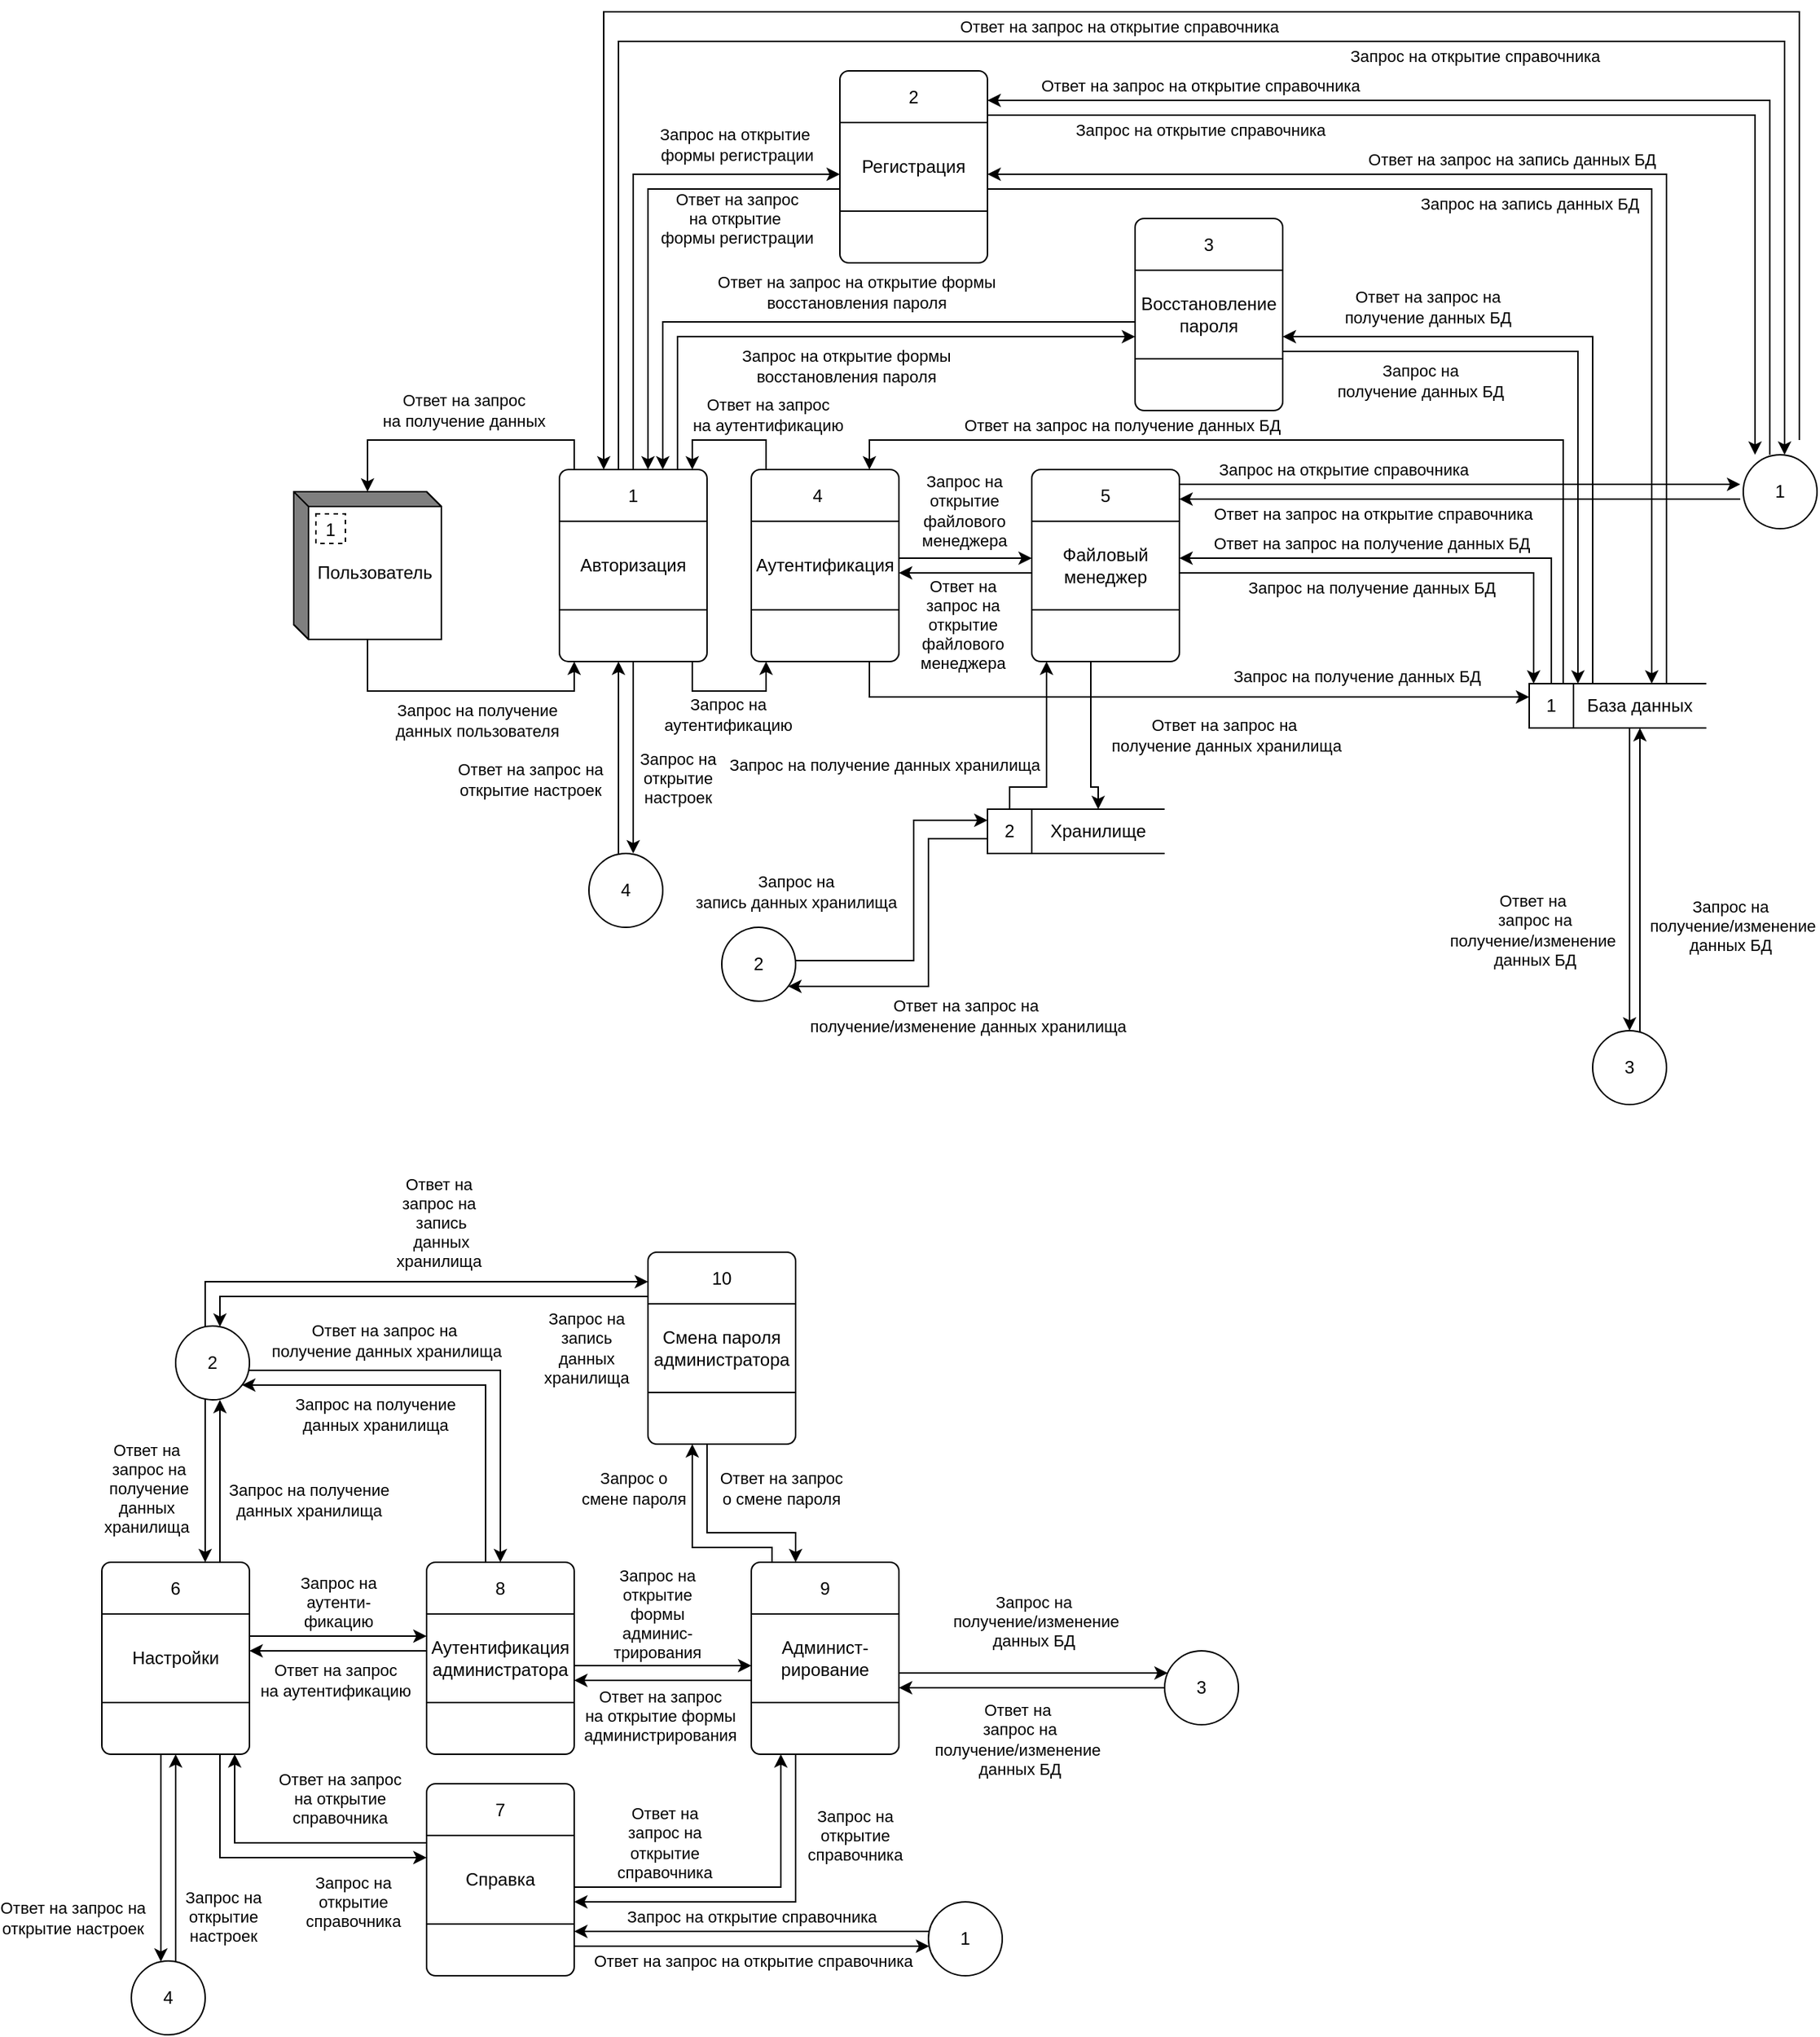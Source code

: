 <mxfile version="20.3.0" type="device"><diagram id="j3G8GEhaGC0Xtx2mRpjR" name="Страница 1"><mxGraphModel dx="2249" dy="865" grid="1" gridSize="10" guides="1" tooltips="1" connect="1" arrows="1" fold="1" page="1" pageScale="1" pageWidth="827" pageHeight="1169" math="0" shadow="0"><root><mxCell id="0"/><mxCell id="1" parent="0"/><mxCell id="YmiAbXI7jD6PEAlmj7Fb-1" value="" style="html=1;dashed=0;whitespace=wrap;shape=mxgraph.dfd.externalEntity" parent="1" vertex="1"><mxGeometry x="90" y="355" width="100" height="100" as="geometry"/></mxCell><mxCell id="YmiAbXI7jD6PEAlmj7Fb-2" value="1" style="autosize=1;part=1;resizable=0;strokeColor=inherit;fillColor=inherit;gradientColor=inherit;dashed=1;" parent="YmiAbXI7jD6PEAlmj7Fb-1" vertex="1"><mxGeometry width="20" height="20" relative="1" as="geometry"><mxPoint x="15" y="15" as="offset"/></mxGeometry></mxCell><mxCell id="YmiAbXI7jD6PEAlmj7Fb-3" value="Пользователь" style="text;html=1;strokeColor=none;fillColor=none;align=center;verticalAlign=middle;whiteSpace=wrap;rounded=0;" parent="YmiAbXI7jD6PEAlmj7Fb-1" vertex="1"><mxGeometry x="10" y="10" width="90" height="90" as="geometry"/></mxCell><mxCell id="YmiAbXI7jD6PEAlmj7Fb-4" value="" style="group" parent="1" vertex="1" connectable="0"><mxGeometry x="270" y="340" width="100" height="130" as="geometry"/></mxCell><mxCell id="YmiAbXI7jD6PEAlmj7Fb-5" value="" style="rounded=1;whiteSpace=wrap;html=1;arcSize=6;" parent="YmiAbXI7jD6PEAlmj7Fb-4" vertex="1"><mxGeometry width="100" height="130" as="geometry"/></mxCell><mxCell id="YmiAbXI7jD6PEAlmj7Fb-6" value="Авторизация" style="rounded=0;whiteSpace=wrap;html=1;" parent="YmiAbXI7jD6PEAlmj7Fb-4" vertex="1"><mxGeometry y="35" width="100" height="60" as="geometry"/></mxCell><mxCell id="YmiAbXI7jD6PEAlmj7Fb-7" value="1" style="text;html=1;strokeColor=none;fillColor=none;align=center;verticalAlign=middle;whiteSpace=wrap;rounded=0;" parent="YmiAbXI7jD6PEAlmj7Fb-4" vertex="1"><mxGeometry width="100" height="35" as="geometry"/></mxCell><mxCell id="YmiAbXI7jD6PEAlmj7Fb-8" value="" style="endArrow=classic;html=1;rounded=0;edgeStyle=orthogonalEdgeStyle;" parent="1" source="YmiAbXI7jD6PEAlmj7Fb-5" target="YmiAbXI7jD6PEAlmj7Fb-1" edge="1"><mxGeometry width="50" height="50" relative="1" as="geometry"><mxPoint x="250" y="270" as="sourcePoint"/><mxPoint x="300" y="220" as="targetPoint"/><Array as="points"><mxPoint x="280" y="320"/><mxPoint x="140" y="320"/></Array></mxGeometry></mxCell><mxCell id="YmiAbXI7jD6PEAlmj7Fb-9" value="Ответ на запрос &lt;br&gt;на&amp;nbsp;получение данных" style="edgeLabel;html=1;align=center;verticalAlign=middle;resizable=0;points=[];" parent="YmiAbXI7jD6PEAlmj7Fb-8" vertex="1" connectable="0"><mxGeometry x="0.064" y="-2" relative="1" as="geometry"><mxPoint x="8" y="-18" as="offset"/></mxGeometry></mxCell><mxCell id="YmiAbXI7jD6PEAlmj7Fb-10" value="" style="endArrow=classic;html=1;rounded=0;edgeStyle=orthogonalEdgeStyle;" parent="1" source="YmiAbXI7jD6PEAlmj7Fb-3" target="YmiAbXI7jD6PEAlmj7Fb-5" edge="1"><mxGeometry width="50" height="50" relative="1" as="geometry"><mxPoint x="140" y="456" as="sourcePoint"/><mxPoint x="170" y="490" as="targetPoint"/><Array as="points"><mxPoint x="140" y="490"/><mxPoint x="280" y="490"/></Array></mxGeometry></mxCell><mxCell id="YmiAbXI7jD6PEAlmj7Fb-11" value="Запрос на получение &lt;br&gt;данных&amp;nbsp;пользователя" style="edgeLabel;html=1;align=center;verticalAlign=middle;resizable=0;points=[];" parent="YmiAbXI7jD6PEAlmj7Fb-10" vertex="1" connectable="0"><mxGeometry x="-0.053" relative="1" as="geometry"><mxPoint x="16" y="20" as="offset"/></mxGeometry></mxCell><mxCell id="YmiAbXI7jD6PEAlmj7Fb-28" value="" style="group" parent="1" vertex="1" connectable="0"><mxGeometry x="927" y="485" width="120" height="30" as="geometry"/></mxCell><mxCell id="YmiAbXI7jD6PEAlmj7Fb-29" value="" style="html=1;dashed=0;whitespace=wrap;shape=mxgraph.dfd.dataStoreID;align=left;spacingLeft=3;points=[[0,0],[0.5,0],[1,0],[0,0.5],[1,0.5],[0,1],[0.5,1],[1,1]];" parent="YmiAbXI7jD6PEAlmj7Fb-28" vertex="1"><mxGeometry width="120" height="30" as="geometry"/></mxCell><mxCell id="YmiAbXI7jD6PEAlmj7Fb-30" value="1" style="text;html=1;strokeColor=none;fillColor=none;align=center;verticalAlign=middle;whiteSpace=wrap;rounded=0;" parent="YmiAbXI7jD6PEAlmj7Fb-28" vertex="1"><mxGeometry width="30" height="30" as="geometry"/></mxCell><mxCell id="YmiAbXI7jD6PEAlmj7Fb-31" value="База данных" style="text;html=1;strokeColor=none;fillColor=none;align=center;verticalAlign=middle;whiteSpace=wrap;rounded=0;" parent="YmiAbXI7jD6PEAlmj7Fb-28" vertex="1"><mxGeometry x="30" width="90" height="30" as="geometry"/></mxCell><mxCell id="YmiAbXI7jD6PEAlmj7Fb-32" value="" style="group" parent="1" vertex="1" connectable="0"><mxGeometry x="560" y="570" width="120" height="30" as="geometry"/></mxCell><mxCell id="YmiAbXI7jD6PEAlmj7Fb-33" value="" style="html=1;dashed=0;whitespace=wrap;shape=mxgraph.dfd.dataStoreID;align=left;spacingLeft=3;points=[[0,0],[0.5,0],[1,0],[0,0.5],[1,0.5],[0,1],[0.5,1],[1,1]];" parent="YmiAbXI7jD6PEAlmj7Fb-32" vertex="1"><mxGeometry width="120" height="30" as="geometry"/></mxCell><mxCell id="YmiAbXI7jD6PEAlmj7Fb-34" value="2" style="text;html=1;strokeColor=none;fillColor=none;align=center;verticalAlign=middle;whiteSpace=wrap;rounded=0;" parent="YmiAbXI7jD6PEAlmj7Fb-32" vertex="1"><mxGeometry width="30" height="30" as="geometry"/></mxCell><mxCell id="YmiAbXI7jD6PEAlmj7Fb-35" value="Хранилище" style="text;html=1;strokeColor=none;fillColor=none;align=center;verticalAlign=middle;whiteSpace=wrap;rounded=0;" parent="YmiAbXI7jD6PEAlmj7Fb-32" vertex="1"><mxGeometry x="30" width="90" height="30" as="geometry"/></mxCell><mxCell id="YmiAbXI7jD6PEAlmj7Fb-38" value="" style="group" parent="1" vertex="1" connectable="0"><mxGeometry x="460" y="70" width="100" height="130" as="geometry"/></mxCell><mxCell id="YmiAbXI7jD6PEAlmj7Fb-39" value="" style="rounded=1;whiteSpace=wrap;html=1;arcSize=6;" parent="YmiAbXI7jD6PEAlmj7Fb-38" vertex="1"><mxGeometry width="100" height="130" as="geometry"/></mxCell><mxCell id="YmiAbXI7jD6PEAlmj7Fb-40" value="Регистрация" style="rounded=0;whiteSpace=wrap;html=1;" parent="YmiAbXI7jD6PEAlmj7Fb-38" vertex="1"><mxGeometry y="35" width="100" height="60" as="geometry"/></mxCell><mxCell id="YmiAbXI7jD6PEAlmj7Fb-41" value="2" style="text;html=1;strokeColor=none;fillColor=none;align=center;verticalAlign=middle;whiteSpace=wrap;rounded=0;" parent="YmiAbXI7jD6PEAlmj7Fb-38" vertex="1"><mxGeometry width="100" height="35" as="geometry"/></mxCell><mxCell id="YmiAbXI7jD6PEAlmj7Fb-42" value="" style="group" parent="1" vertex="1" connectable="0"><mxGeometry x="660" y="170" width="100" height="130" as="geometry"/></mxCell><mxCell id="YmiAbXI7jD6PEAlmj7Fb-43" value="" style="rounded=1;whiteSpace=wrap;html=1;arcSize=6;" parent="YmiAbXI7jD6PEAlmj7Fb-42" vertex="1"><mxGeometry width="100" height="130" as="geometry"/></mxCell><mxCell id="YmiAbXI7jD6PEAlmj7Fb-44" value="Восстановление пароля" style="rounded=0;whiteSpace=wrap;html=1;" parent="YmiAbXI7jD6PEAlmj7Fb-42" vertex="1"><mxGeometry y="35" width="100" height="60" as="geometry"/></mxCell><mxCell id="YmiAbXI7jD6PEAlmj7Fb-45" value="3" style="text;html=1;strokeColor=none;fillColor=none;align=center;verticalAlign=middle;whiteSpace=wrap;rounded=0;" parent="YmiAbXI7jD6PEAlmj7Fb-42" vertex="1"><mxGeometry width="100" height="35" as="geometry"/></mxCell><mxCell id="YmiAbXI7jD6PEAlmj7Fb-46" value="" style="group" parent="1" vertex="1" connectable="0"><mxGeometry x="400" y="340" width="100" height="130" as="geometry"/></mxCell><mxCell id="YmiAbXI7jD6PEAlmj7Fb-47" value="" style="rounded=1;whiteSpace=wrap;html=1;arcSize=6;" parent="YmiAbXI7jD6PEAlmj7Fb-46" vertex="1"><mxGeometry width="100" height="130" as="geometry"/></mxCell><mxCell id="YmiAbXI7jD6PEAlmj7Fb-48" value="Аутентификация" style="rounded=0;whiteSpace=wrap;html=1;" parent="YmiAbXI7jD6PEAlmj7Fb-46" vertex="1"><mxGeometry y="35" width="100" height="60" as="geometry"/></mxCell><mxCell id="YmiAbXI7jD6PEAlmj7Fb-49" value="4" style="text;html=1;strokeColor=none;fillColor=none;align=center;verticalAlign=middle;whiteSpace=wrap;rounded=0;" parent="YmiAbXI7jD6PEAlmj7Fb-46" vertex="1"><mxGeometry width="90" height="35" as="geometry"/></mxCell><mxCell id="YmiAbXI7jD6PEAlmj7Fb-50" value="" style="group" parent="1" vertex="1" connectable="0"><mxGeometry x="590" y="340" width="100" height="130" as="geometry"/></mxCell><mxCell id="YmiAbXI7jD6PEAlmj7Fb-51" value="" style="rounded=1;whiteSpace=wrap;html=1;arcSize=6;" parent="YmiAbXI7jD6PEAlmj7Fb-50" vertex="1"><mxGeometry width="100" height="130" as="geometry"/></mxCell><mxCell id="YmiAbXI7jD6PEAlmj7Fb-52" value="Файловый менеджер" style="rounded=0;whiteSpace=wrap;html=1;" parent="YmiAbXI7jD6PEAlmj7Fb-50" vertex="1"><mxGeometry y="35" width="100" height="60" as="geometry"/></mxCell><mxCell id="YmiAbXI7jD6PEAlmj7Fb-53" value="5" style="text;html=1;strokeColor=none;fillColor=none;align=center;verticalAlign=middle;whiteSpace=wrap;rounded=0;" parent="YmiAbXI7jD6PEAlmj7Fb-50" vertex="1"><mxGeometry width="100" height="35" as="geometry"/></mxCell><mxCell id="YmiAbXI7jD6PEAlmj7Fb-54" value="" style="group" parent="1" vertex="1" connectable="0"><mxGeometry x="-40" y="1080" width="100" height="130" as="geometry"/></mxCell><mxCell id="YmiAbXI7jD6PEAlmj7Fb-55" value="" style="rounded=1;whiteSpace=wrap;html=1;arcSize=6;" parent="YmiAbXI7jD6PEAlmj7Fb-54" vertex="1"><mxGeometry width="100" height="130" as="geometry"/></mxCell><mxCell id="YmiAbXI7jD6PEAlmj7Fb-56" value="Настройки" style="rounded=0;whiteSpace=wrap;html=1;" parent="YmiAbXI7jD6PEAlmj7Fb-54" vertex="1"><mxGeometry y="35" width="100" height="60" as="geometry"/></mxCell><mxCell id="YmiAbXI7jD6PEAlmj7Fb-57" value="6" style="text;html=1;strokeColor=none;fillColor=none;align=center;verticalAlign=middle;whiteSpace=wrap;rounded=0;" parent="YmiAbXI7jD6PEAlmj7Fb-54" vertex="1"><mxGeometry width="100" height="35" as="geometry"/></mxCell><mxCell id="YmiAbXI7jD6PEAlmj7Fb-59" value="" style="group" parent="1" vertex="1" connectable="0"><mxGeometry x="180" y="1230" width="100" height="130" as="geometry"/></mxCell><mxCell id="YmiAbXI7jD6PEAlmj7Fb-60" value="" style="rounded=1;whiteSpace=wrap;html=1;arcSize=6;" parent="YmiAbXI7jD6PEAlmj7Fb-59" vertex="1"><mxGeometry width="100" height="130" as="geometry"/></mxCell><mxCell id="YmiAbXI7jD6PEAlmj7Fb-61" value="Справка" style="rounded=0;whiteSpace=wrap;html=1;" parent="YmiAbXI7jD6PEAlmj7Fb-59" vertex="1"><mxGeometry y="35" width="100" height="60" as="geometry"/></mxCell><mxCell id="YmiAbXI7jD6PEAlmj7Fb-62" value="7" style="text;html=1;strokeColor=none;fillColor=none;align=center;verticalAlign=middle;whiteSpace=wrap;rounded=0;" parent="YmiAbXI7jD6PEAlmj7Fb-59" vertex="1"><mxGeometry width="100" height="35" as="geometry"/></mxCell><mxCell id="YmiAbXI7jD6PEAlmj7Fb-67" value="" style="group" parent="1" vertex="1" connectable="0"><mxGeometry x="400" y="1080" width="100" height="130" as="geometry"/></mxCell><mxCell id="YmiAbXI7jD6PEAlmj7Fb-68" value="" style="rounded=1;whiteSpace=wrap;html=1;arcSize=6;" parent="YmiAbXI7jD6PEAlmj7Fb-67" vertex="1"><mxGeometry width="100" height="130" as="geometry"/></mxCell><mxCell id="YmiAbXI7jD6PEAlmj7Fb-69" value="Админист-рирование" style="rounded=0;whiteSpace=wrap;html=1;" parent="YmiAbXI7jD6PEAlmj7Fb-67" vertex="1"><mxGeometry y="35" width="100" height="60" as="geometry"/></mxCell><mxCell id="YmiAbXI7jD6PEAlmj7Fb-70" value="9" style="text;html=1;strokeColor=none;fillColor=none;align=center;verticalAlign=middle;whiteSpace=wrap;rounded=0;" parent="YmiAbXI7jD6PEAlmj7Fb-67" vertex="1"><mxGeometry width="100" height="35" as="geometry"/></mxCell><mxCell id="YmiAbXI7jD6PEAlmj7Fb-74" style="edgeStyle=orthogonalEdgeStyle;rounded=0;orthogonalLoop=1;jettySize=auto;html=1;" parent="1" source="YmiAbXI7jD6PEAlmj7Fb-7" target="YmiAbXI7jD6PEAlmj7Fb-39" edge="1"><mxGeometry relative="1" as="geometry"><Array as="points"><mxPoint x="320" y="140"/></Array></mxGeometry></mxCell><mxCell id="LeY558yqj4jP3QvOZhzr-55" value="Запрос на открытие&amp;nbsp;&lt;br&gt;формы регистрации" style="edgeLabel;html=1;align=center;verticalAlign=middle;resizable=0;points=[];" parent="YmiAbXI7jD6PEAlmj7Fb-74" vertex="1" connectable="0"><mxGeometry x="0.506" y="-2" relative="1" as="geometry"><mxPoint x="14" y="-22" as="offset"/></mxGeometry></mxCell><mxCell id="YmiAbXI7jD6PEAlmj7Fb-75" style="edgeStyle=orthogonalEdgeStyle;rounded=0;orthogonalLoop=1;jettySize=auto;html=1;" parent="1" source="YmiAbXI7jD6PEAlmj7Fb-39" target="YmiAbXI7jD6PEAlmj7Fb-5" edge="1"><mxGeometry relative="1" as="geometry"><Array as="points"><mxPoint x="330" y="150"/></Array></mxGeometry></mxCell><mxCell id="LeY558yqj4jP3QvOZhzr-56" value="Ответ на запрос &lt;br&gt;на открытие&amp;nbsp;&lt;br&gt;формы регистрации" style="edgeLabel;html=1;align=center;verticalAlign=middle;resizable=0;points=[];" parent="YmiAbXI7jD6PEAlmj7Fb-75" vertex="1" connectable="0"><mxGeometry x="-0.75" relative="1" as="geometry"><mxPoint x="-30" y="20" as="offset"/></mxGeometry></mxCell><mxCell id="YmiAbXI7jD6PEAlmj7Fb-76" style="edgeStyle=orthogonalEdgeStyle;rounded=0;orthogonalLoop=1;jettySize=auto;html=1;" parent="1" source="YmiAbXI7jD6PEAlmj7Fb-39" target="YmiAbXI7jD6PEAlmj7Fb-31" edge="1"><mxGeometry relative="1" as="geometry"><mxPoint x="940" y="420.0" as="targetPoint"/><Array as="points"><mxPoint x="1010" y="150"/></Array></mxGeometry></mxCell><mxCell id="LeY558yqj4jP3QvOZhzr-31" value="Запрос на запись данных БД" style="edgeLabel;html=1;align=center;verticalAlign=middle;resizable=0;points=[];" parent="YmiAbXI7jD6PEAlmj7Fb-76" vertex="1" connectable="0"><mxGeometry x="-0.587" y="-2" relative="1" as="geometry"><mxPoint x="205" y="8" as="offset"/></mxGeometry></mxCell><mxCell id="YmiAbXI7jD6PEAlmj7Fb-77" style="edgeStyle=orthogonalEdgeStyle;rounded=0;orthogonalLoop=1;jettySize=auto;html=1;" parent="1" source="YmiAbXI7jD6PEAlmj7Fb-31" target="YmiAbXI7jD6PEAlmj7Fb-39" edge="1"><mxGeometry relative="1" as="geometry"><Array as="points"><mxPoint x="1020" y="140"/></Array></mxGeometry></mxCell><mxCell id="LeY558yqj4jP3QvOZhzr-32" value="Ответ на запрос на запись данных БД" style="edgeLabel;html=1;align=center;verticalAlign=middle;resizable=0;points=[];" parent="YmiAbXI7jD6PEAlmj7Fb-77" vertex="1" connectable="0"><mxGeometry x="0.655" relative="1" as="geometry"><mxPoint x="216" y="-10" as="offset"/></mxGeometry></mxCell><mxCell id="YmiAbXI7jD6PEAlmj7Fb-78" style="edgeStyle=orthogonalEdgeStyle;rounded=0;orthogonalLoop=1;jettySize=auto;html=1;" parent="1" source="YmiAbXI7jD6PEAlmj7Fb-5" edge="1"><mxGeometry relative="1" as="geometry"><Array as="points"><mxPoint x="310" y="50"/><mxPoint x="1100" y="50"/></Array><mxPoint x="1100" y="330" as="targetPoint"/></mxGeometry></mxCell><mxCell id="t7qs_g3I-LSiULPjAvXZ-45" value="Запрос на открытие справочника" style="edgeLabel;html=1;align=center;verticalAlign=middle;resizable=0;points=[];" parent="YmiAbXI7jD6PEAlmj7Fb-78" vertex="1" connectable="0"><mxGeometry x="-0.328" y="1" relative="1" as="geometry"><mxPoint x="413" y="11" as="offset"/></mxGeometry></mxCell><mxCell id="YmiAbXI7jD6PEAlmj7Fb-80" style="edgeStyle=orthogonalEdgeStyle;rounded=0;orthogonalLoop=1;jettySize=auto;html=1;" parent="1" source="YmiAbXI7jD6PEAlmj7Fb-47" target="YmiAbXI7jD6PEAlmj7Fb-5" edge="1"><mxGeometry relative="1" as="geometry"><Array as="points"><mxPoint x="410" y="320"/><mxPoint x="360" y="320"/></Array></mxGeometry></mxCell><mxCell id="LeY558yqj4jP3QvOZhzr-18" value="Ответ на запрос &lt;br&gt;на аутентификацию" style="edgeLabel;html=1;align=center;verticalAlign=middle;resizable=0;points=[];" parent="YmiAbXI7jD6PEAlmj7Fb-80" vertex="1" connectable="0"><mxGeometry x="0.283" y="2" relative="1" as="geometry"><mxPoint x="38" y="-19" as="offset"/></mxGeometry></mxCell><mxCell id="YmiAbXI7jD6PEAlmj7Fb-81" style="edgeStyle=orthogonalEdgeStyle;rounded=0;orthogonalLoop=1;jettySize=auto;html=1;" parent="1" source="YmiAbXI7jD6PEAlmj7Fb-5" target="YmiAbXI7jD6PEAlmj7Fb-47" edge="1"><mxGeometry relative="1" as="geometry"><Array as="points"><mxPoint x="360" y="490"/><mxPoint x="410" y="490"/></Array></mxGeometry></mxCell><mxCell id="LeY558yqj4jP3QvOZhzr-17" value="Запрос на&lt;br&gt;аутентификацию" style="edgeLabel;html=1;align=center;verticalAlign=middle;resizable=0;points=[];" parent="YmiAbXI7jD6PEAlmj7Fb-81" vertex="1" connectable="0"><mxGeometry x="0.617" y="-5" relative="1" as="geometry"><mxPoint x="-31" y="19" as="offset"/></mxGeometry></mxCell><mxCell id="YmiAbXI7jD6PEAlmj7Fb-82" style="edgeStyle=orthogonalEdgeStyle;rounded=0;orthogonalLoop=1;jettySize=auto;html=1;" parent="1" source="YmiAbXI7jD6PEAlmj7Fb-47" target="YmiAbXI7jD6PEAlmj7Fb-51" edge="1"><mxGeometry relative="1" as="geometry"><Array as="points"><mxPoint x="550" y="400"/><mxPoint x="550" y="400"/></Array></mxGeometry></mxCell><mxCell id="LeY558yqj4jP3QvOZhzr-19" value="Запрос на &lt;br&gt;открытие &lt;br&gt;файлового &lt;br&gt;менеджера" style="edgeLabel;html=1;align=center;verticalAlign=middle;resizable=0;points=[];" parent="YmiAbXI7jD6PEAlmj7Fb-82" vertex="1" connectable="0"><mxGeometry x="-0.327" y="4" relative="1" as="geometry"><mxPoint x="13" y="-28" as="offset"/></mxGeometry></mxCell><mxCell id="YmiAbXI7jD6PEAlmj7Fb-83" style="edgeStyle=orthogonalEdgeStyle;rounded=0;orthogonalLoop=1;jettySize=auto;html=1;" parent="1" source="YmiAbXI7jD6PEAlmj7Fb-51" target="YmiAbXI7jD6PEAlmj7Fb-47" edge="1"><mxGeometry relative="1" as="geometry"><Array as="points"><mxPoint x="580" y="410"/><mxPoint x="580" y="410"/></Array></mxGeometry></mxCell><mxCell id="LeY558yqj4jP3QvOZhzr-20" value="Ответ на&lt;br&gt;запрос на&lt;br&gt;открытие&lt;br&gt;файлового&lt;br&gt;менеджера" style="edgeLabel;html=1;align=center;verticalAlign=middle;resizable=0;points=[];" parent="YmiAbXI7jD6PEAlmj7Fb-83" vertex="1" connectable="0"><mxGeometry x="0.236" relative="1" as="geometry"><mxPoint x="8" y="35" as="offset"/></mxGeometry></mxCell><mxCell id="t7qs_g3I-LSiULPjAvXZ-1" style="edgeStyle=orthogonalEdgeStyle;rounded=0;orthogonalLoop=1;jettySize=auto;html=1;" parent="1" source="YmiAbXI7jD6PEAlmj7Fb-5" edge="1"><mxGeometry relative="1" as="geometry"><Array as="points"><mxPoint x="320" y="600"/></Array><mxPoint x="320" y="600" as="targetPoint"/></mxGeometry></mxCell><mxCell id="LeY558yqj4jP3QvOZhzr-9" value="Запрос на &lt;br&gt;открытие &lt;br&gt;настроек" style="edgeLabel;html=1;align=center;verticalAlign=middle;resizable=0;points=[];" parent="t7qs_g3I-LSiULPjAvXZ-1" vertex="1" connectable="0"><mxGeometry x="0.12" y="-1" relative="1" as="geometry"><mxPoint x="31" y="6" as="offset"/></mxGeometry></mxCell><mxCell id="t7qs_g3I-LSiULPjAvXZ-2" style="edgeStyle=orthogonalEdgeStyle;rounded=0;orthogonalLoop=1;jettySize=auto;html=1;" parent="1" target="YmiAbXI7jD6PEAlmj7Fb-5" edge="1"><mxGeometry relative="1" as="geometry"><Array as="points"><mxPoint x="310" y="600"/><mxPoint x="310" y="600"/></Array><mxPoint x="310" y="600" as="sourcePoint"/></mxGeometry></mxCell><mxCell id="LeY558yqj4jP3QvOZhzr-10" value="Ответ на запрос на &lt;br&gt;открытие настроек" style="edgeLabel;html=1;align=center;verticalAlign=middle;resizable=0;points=[];" parent="t7qs_g3I-LSiULPjAvXZ-2" vertex="1" connectable="0"><mxGeometry y="-2" relative="1" as="geometry"><mxPoint x="-62" y="15" as="offset"/></mxGeometry></mxCell><mxCell id="t7qs_g3I-LSiULPjAvXZ-3" style="edgeStyle=orthogonalEdgeStyle;rounded=0;orthogonalLoop=1;jettySize=auto;html=1;" parent="1" source="YmiAbXI7jD6PEAlmj7Fb-55" edge="1"><mxGeometry relative="1" as="geometry"><Array as="points"><mxPoint x="40" y="980"/></Array><mxPoint x="40" y="970" as="targetPoint"/></mxGeometry></mxCell><mxCell id="LeY558yqj4jP3QvOZhzr-13" value="Запрос на получение&lt;br&gt;данных хранилища" style="edgeLabel;html=1;align=center;verticalAlign=middle;resizable=0;points=[];" parent="t7qs_g3I-LSiULPjAvXZ-3" vertex="1" connectable="0"><mxGeometry x="0.304" y="-3" relative="1" as="geometry"><mxPoint x="57" y="29" as="offset"/></mxGeometry></mxCell><mxCell id="t7qs_g3I-LSiULPjAvXZ-4" style="edgeStyle=orthogonalEdgeStyle;rounded=0;orthogonalLoop=1;jettySize=auto;html=1;" parent="1" target="YmiAbXI7jD6PEAlmj7Fb-55" edge="1"><mxGeometry relative="1" as="geometry"><Array as="points"><mxPoint x="30" y="970"/></Array><mxPoint x="30" y="970" as="sourcePoint"/></mxGeometry></mxCell><mxCell id="LeY558yqj4jP3QvOZhzr-14" value="Ответ на&lt;br&gt;&amp;nbsp;запрос на&lt;br&gt;&amp;nbsp;получение &lt;br&gt;данных &lt;br&gt;хранилища" style="edgeLabel;html=1;align=center;verticalAlign=middle;resizable=0;points=[];" parent="t7qs_g3I-LSiULPjAvXZ-4" vertex="1" connectable="0"><mxGeometry x="-0.196" y="1" relative="1" as="geometry"><mxPoint x="-41" y="16" as="offset"/></mxGeometry></mxCell><mxCell id="t7qs_g3I-LSiULPjAvXZ-9" style="edgeStyle=orthogonalEdgeStyle;rounded=0;orthogonalLoop=1;jettySize=auto;html=1;" parent="1" source="YmiAbXI7jD6PEAlmj7Fb-55" target="t7qs_g3I-LSiULPjAvXZ-12" edge="1"><mxGeometry relative="1" as="geometry"><Array as="points"><mxPoint x="160" y="1130"/><mxPoint x="160" y="1130"/></Array></mxGeometry></mxCell><mxCell id="yoes3T2ozo5QzA9VRv9N-18" value="&lt;span style=&quot;font-family: helvetica;&quot;&gt;Запрос на&lt;/span&gt;&lt;br style=&quot;background-color: rgb(248, 249, 250); font-family: helvetica;&quot;&gt;&lt;span style=&quot;font-family: helvetica;&quot;&gt;аутенти-&lt;br&gt;фикацию&lt;/span&gt;" style="edgeLabel;html=1;align=center;verticalAlign=middle;resizable=0;points=[];" vertex="1" connectable="0" parent="t7qs_g3I-LSiULPjAvXZ-9"><mxGeometry x="-0.217" y="1" relative="1" as="geometry"><mxPoint x="13" y="-22" as="offset"/></mxGeometry></mxCell><mxCell id="t7qs_g3I-LSiULPjAvXZ-10" style="edgeStyle=orthogonalEdgeStyle;rounded=0;orthogonalLoop=1;jettySize=auto;html=1;" parent="1" source="t7qs_g3I-LSiULPjAvXZ-12" target="YmiAbXI7jD6PEAlmj7Fb-55" edge="1"><mxGeometry relative="1" as="geometry"><Array as="points"><mxPoint x="170" y="1140"/><mxPoint x="170" y="1140"/></Array></mxGeometry></mxCell><mxCell id="LeY558yqj4jP3QvOZhzr-47" value="Ответ на запрос&lt;br&gt;на аутентификацию" style="edgeLabel;html=1;align=center;verticalAlign=middle;resizable=0;points=[];" parent="t7qs_g3I-LSiULPjAvXZ-10" vertex="1" connectable="0"><mxGeometry x="-0.214" relative="1" as="geometry"><mxPoint x="-15" y="20" as="offset"/></mxGeometry></mxCell><mxCell id="t7qs_g3I-LSiULPjAvXZ-11" value="" style="group" parent="1" vertex="1" connectable="0"><mxGeometry x="180" y="1080" width="100" height="130" as="geometry"/></mxCell><mxCell id="t7qs_g3I-LSiULPjAvXZ-12" value="" style="rounded=1;whiteSpace=wrap;html=1;arcSize=6;" parent="t7qs_g3I-LSiULPjAvXZ-11" vertex="1"><mxGeometry width="100" height="130" as="geometry"/></mxCell><mxCell id="t7qs_g3I-LSiULPjAvXZ-13" value="Аутентификация&lt;br&gt;администратора" style="rounded=0;whiteSpace=wrap;html=1;" parent="t7qs_g3I-LSiULPjAvXZ-11" vertex="1"><mxGeometry y="35" width="100" height="60" as="geometry"/></mxCell><mxCell id="t7qs_g3I-LSiULPjAvXZ-14" value="8" style="text;html=1;strokeColor=none;fillColor=none;align=center;verticalAlign=middle;whiteSpace=wrap;rounded=0;" parent="t7qs_g3I-LSiULPjAvXZ-11" vertex="1"><mxGeometry width="100" height="35" as="geometry"/></mxCell><mxCell id="t7qs_g3I-LSiULPjAvXZ-15" value="" style="group" parent="1" vertex="1" connectable="0"><mxGeometry x="330" y="870" width="100" height="130" as="geometry"/></mxCell><mxCell id="t7qs_g3I-LSiULPjAvXZ-16" value="" style="rounded=1;whiteSpace=wrap;html=1;arcSize=6;" parent="t7qs_g3I-LSiULPjAvXZ-15" vertex="1"><mxGeometry width="100" height="130" as="geometry"/></mxCell><mxCell id="t7qs_g3I-LSiULPjAvXZ-17" value="Смена пароля&lt;br&gt;администратора" style="rounded=0;whiteSpace=wrap;html=1;" parent="t7qs_g3I-LSiULPjAvXZ-15" vertex="1"><mxGeometry y="35" width="100" height="60" as="geometry"/></mxCell><mxCell id="t7qs_g3I-LSiULPjAvXZ-18" value="10" style="text;html=1;strokeColor=none;fillColor=none;align=center;verticalAlign=middle;whiteSpace=wrap;rounded=0;" parent="t7qs_g3I-LSiULPjAvXZ-15" vertex="1"><mxGeometry width="100" height="35" as="geometry"/></mxCell><mxCell id="t7qs_g3I-LSiULPjAvXZ-20" style="edgeStyle=orthogonalEdgeStyle;rounded=0;orthogonalLoop=1;jettySize=auto;html=1;" parent="1" source="YmiAbXI7jD6PEAlmj7Fb-68" target="t7qs_g3I-LSiULPjAvXZ-12" edge="1"><mxGeometry relative="1" as="geometry"><Array as="points"><mxPoint x="370" y="1160"/><mxPoint x="370" y="1160"/></Array></mxGeometry></mxCell><mxCell id="LeY558yqj4jP3QvOZhzr-48" value="Ответ на запрос &lt;br&gt;на открытие формы &lt;br&gt;администрирования" style="edgeLabel;html=1;align=center;verticalAlign=middle;resizable=0;points=[];" parent="t7qs_g3I-LSiULPjAvXZ-20" vertex="1" connectable="0"><mxGeometry x="-0.58" y="-3" relative="1" as="geometry"><mxPoint x="-37" y="27" as="offset"/></mxGeometry></mxCell><mxCell id="t7qs_g3I-LSiULPjAvXZ-21" style="edgeStyle=orthogonalEdgeStyle;rounded=0;orthogonalLoop=1;jettySize=auto;html=1;" parent="1" target="t7qs_g3I-LSiULPjAvXZ-16" edge="1"><mxGeometry relative="1" as="geometry"><Array as="points"><mxPoint x="414" y="1070"/><mxPoint x="360" y="1070"/></Array><mxPoint x="414" y="1080" as="sourcePoint"/><mxPoint x="354" y="1000" as="targetPoint"/></mxGeometry></mxCell><mxCell id="LeY558yqj4jP3QvOZhzr-54" value="Запрос о &lt;br&gt;смене пароля" style="edgeLabel;html=1;align=center;verticalAlign=middle;resizable=0;points=[];" parent="t7qs_g3I-LSiULPjAvXZ-21" vertex="1" connectable="0"><mxGeometry x="0.182" y="-2" relative="1" as="geometry"><mxPoint x="-42" y="-25" as="offset"/></mxGeometry></mxCell><mxCell id="t7qs_g3I-LSiULPjAvXZ-22" style="edgeStyle=orthogonalEdgeStyle;rounded=0;orthogonalLoop=1;jettySize=auto;html=1;" parent="1" source="t7qs_g3I-LSiULPjAvXZ-16" target="YmiAbXI7jD6PEAlmj7Fb-68" edge="1"><mxGeometry relative="1" as="geometry"><Array as="points"><mxPoint x="370" y="1060"/><mxPoint x="430" y="1060"/></Array></mxGeometry></mxCell><mxCell id="LeY558yqj4jP3QvOZhzr-53" value="Ответ на запрос &lt;br&gt;о смене пароля" style="edgeLabel;html=1;align=center;verticalAlign=middle;resizable=0;points=[];" parent="t7qs_g3I-LSiULPjAvXZ-22" vertex="1" connectable="0"><mxGeometry x="-0.244" y="1" relative="1" as="geometry"><mxPoint x="49" y="-23" as="offset"/></mxGeometry></mxCell><mxCell id="t7qs_g3I-LSiULPjAvXZ-23" style="edgeStyle=orthogonalEdgeStyle;rounded=0;orthogonalLoop=1;jettySize=auto;html=1;" parent="1" source="t7qs_g3I-LSiULPjAvXZ-16" target="yoes3T2ozo5QzA9VRv9N-15" edge="1"><mxGeometry relative="1" as="geometry"><Array as="points"><mxPoint x="40" y="900"/></Array><mxPoint x="460" y="830" as="targetPoint"/></mxGeometry></mxCell><mxCell id="LeY558yqj4jP3QvOZhzr-43" value="Запрос на &lt;br&gt;запись&lt;br&gt;данных &lt;br&gt;хранилища" style="edgeLabel;html=1;align=center;verticalAlign=middle;resizable=0;points=[];" parent="t7qs_g3I-LSiULPjAvXZ-23" vertex="1" connectable="0"><mxGeometry x="-0.252" y="1" relative="1" as="geometry"><mxPoint x="74" y="34" as="offset"/></mxGeometry></mxCell><mxCell id="t7qs_g3I-LSiULPjAvXZ-24" style="edgeStyle=orthogonalEdgeStyle;rounded=0;orthogonalLoop=1;jettySize=auto;html=1;" parent="1" source="yoes3T2ozo5QzA9VRv9N-15" target="t7qs_g3I-LSiULPjAvXZ-16" edge="1"><mxGeometry relative="1" as="geometry"><Array as="points"><mxPoint x="30" y="890"/></Array><mxPoint x="260" y="840" as="sourcePoint"/></mxGeometry></mxCell><mxCell id="LeY558yqj4jP3QvOZhzr-44" value="Ответ на &lt;br&gt;запрос на&lt;br&gt;&amp;nbsp;запись&lt;br&gt;&amp;nbsp;данных &lt;br&gt;хранилища" style="edgeLabel;html=1;align=center;verticalAlign=middle;resizable=0;points=[];" parent="t7qs_g3I-LSiULPjAvXZ-24" vertex="1" connectable="0"><mxGeometry x="0.2" relative="1" as="geometry"><mxPoint x="-10" y="-40" as="offset"/></mxGeometry></mxCell><mxCell id="t7qs_g3I-LSiULPjAvXZ-25" style="edgeStyle=orthogonalEdgeStyle;rounded=0;orthogonalLoop=1;jettySize=auto;html=1;" parent="1" source="YmiAbXI7jD6PEAlmj7Fb-47" edge="1"><mxGeometry relative="1" as="geometry"><mxPoint x="927" y="494" as="targetPoint"/><Array as="points"><mxPoint x="480" y="494"/></Array><mxPoint x="480" y="464" as="sourcePoint"/></mxGeometry></mxCell><mxCell id="LeY558yqj4jP3QvOZhzr-23" value="Запрос на получение данных БД" style="edgeLabel;html=1;align=center;verticalAlign=middle;resizable=0;points=[];" parent="t7qs_g3I-LSiULPjAvXZ-25" vertex="1" connectable="0"><mxGeometry x="-0.275" y="2" relative="1" as="geometry"><mxPoint x="183" y="-12" as="offset"/></mxGeometry></mxCell><mxCell id="t7qs_g3I-LSiULPjAvXZ-27" style="edgeStyle=orthogonalEdgeStyle;rounded=0;orthogonalLoop=1;jettySize=auto;html=1;" parent="1" source="YmiAbXI7jD6PEAlmj7Fb-68" target="yoes3T2ozo5QzA9VRv9N-16" edge="1"><mxGeometry relative="1" as="geometry"><Array as="points"><mxPoint x="620" y="1155"/><mxPoint x="620" y="1155"/></Array><mxPoint x="730" y="970" as="targetPoint"/></mxGeometry></mxCell><mxCell id="LeY558yqj4jP3QvOZhzr-36" value="Запрос на&lt;br&gt;&amp;nbsp;получение/изменение&lt;br&gt;данных БД" style="edgeLabel;html=1;align=center;verticalAlign=middle;resizable=0;points=[];" parent="t7qs_g3I-LSiULPjAvXZ-27" vertex="1" connectable="0"><mxGeometry x="-0.654" y="-2" relative="1" as="geometry"><mxPoint x="59" y="-37" as="offset"/></mxGeometry></mxCell><mxCell id="t7qs_g3I-LSiULPjAvXZ-28" style="edgeStyle=orthogonalEdgeStyle;rounded=0;orthogonalLoop=1;jettySize=auto;html=1;" parent="1" source="yoes3T2ozo5QzA9VRv9N-16" target="YmiAbXI7jD6PEAlmj7Fb-68" edge="1"><mxGeometry relative="1" as="geometry"><Array as="points"><mxPoint x="550" y="1165"/><mxPoint x="550" y="1165"/></Array><mxPoint x="740" y="970" as="sourcePoint"/></mxGeometry></mxCell><mxCell id="LeY558yqj4jP3QvOZhzr-37" value="Ответ на&lt;br&gt;&amp;nbsp;запрос на &lt;br&gt;получение/изменение&lt;br&gt;&amp;nbsp;данных БД" style="edgeLabel;html=1;align=center;verticalAlign=middle;resizable=0;points=[];" parent="t7qs_g3I-LSiULPjAvXZ-28" vertex="1" connectable="0"><mxGeometry x="0.394" y="-1" relative="1" as="geometry"><mxPoint x="25" y="36" as="offset"/></mxGeometry></mxCell><mxCell id="t7qs_g3I-LSiULPjAvXZ-29" style="edgeStyle=orthogonalEdgeStyle;rounded=0;orthogonalLoop=1;jettySize=auto;html=1;" parent="1" source="YmiAbXI7jD6PEAlmj7Fb-7" target="YmiAbXI7jD6PEAlmj7Fb-43" edge="1"><mxGeometry relative="1" as="geometry"><Array as="points"><mxPoint x="350" y="250"/></Array></mxGeometry></mxCell><mxCell id="LeY558yqj4jP3QvOZhzr-15" value="Запрос на открытие формы&lt;br&gt;восстановления пароля" style="edgeLabel;html=1;align=center;verticalAlign=middle;resizable=0;points=[];" parent="t7qs_g3I-LSiULPjAvXZ-29" vertex="1" connectable="0"><mxGeometry x="0.021" y="-1" relative="1" as="geometry"><mxPoint y="19" as="offset"/></mxGeometry></mxCell><mxCell id="t7qs_g3I-LSiULPjAvXZ-30" style="edgeStyle=orthogonalEdgeStyle;rounded=0;orthogonalLoop=1;jettySize=auto;html=1;" parent="1" source="YmiAbXI7jD6PEAlmj7Fb-43" target="YmiAbXI7jD6PEAlmj7Fb-5" edge="1"><mxGeometry relative="1" as="geometry"><Array as="points"><mxPoint x="340" y="240"/></Array></mxGeometry></mxCell><mxCell id="LeY558yqj4jP3QvOZhzr-16" value="Ответ на запрос на открытие формы&lt;br&gt;восстановления пароля" style="edgeLabel;html=1;align=center;verticalAlign=middle;resizable=0;points=[];" parent="t7qs_g3I-LSiULPjAvXZ-30" vertex="1" connectable="0"><mxGeometry x="-0.131" y="2" relative="1" as="geometry"><mxPoint x="-7" y="-22" as="offset"/></mxGeometry></mxCell><mxCell id="t7qs_g3I-LSiULPjAvXZ-31" style="edgeStyle=orthogonalEdgeStyle;rounded=0;orthogonalLoop=1;jettySize=auto;html=1;" parent="1" source="YmiAbXI7jD6PEAlmj7Fb-43" target="YmiAbXI7jD6PEAlmj7Fb-31" edge="1"><mxGeometry relative="1" as="geometry"><Array as="points"><mxPoint x="960" y="260"/></Array></mxGeometry></mxCell><mxCell id="LeY558yqj4jP3QvOZhzr-34" value="Запрос на &lt;br&gt;получение данных БД" style="edgeLabel;html=1;align=center;verticalAlign=middle;resizable=0;points=[];" parent="t7qs_g3I-LSiULPjAvXZ-31" vertex="1" connectable="0"><mxGeometry x="-0.563" y="-3" relative="1" as="geometry"><mxPoint y="17" as="offset"/></mxGeometry></mxCell><mxCell id="t7qs_g3I-LSiULPjAvXZ-32" style="edgeStyle=orthogonalEdgeStyle;rounded=0;orthogonalLoop=1;jettySize=auto;html=1;" parent="1" source="YmiAbXI7jD6PEAlmj7Fb-55" target="YmiAbXI7jD6PEAlmj7Fb-60" edge="1"><mxGeometry relative="1" as="geometry"><Array as="points"><mxPoint x="40" y="1280"/></Array><mxPoint x="110" y="1290" as="targetPoint"/></mxGeometry></mxCell><mxCell id="LeY558yqj4jP3QvOZhzr-4" value="Запрос на &lt;br&gt;открытие &lt;br&gt;справочника" style="edgeLabel;html=1;align=center;verticalAlign=middle;resizable=0;points=[];" parent="t7qs_g3I-LSiULPjAvXZ-32" vertex="1" connectable="0"><mxGeometry x="0.863" y="1" relative="1" as="geometry"><mxPoint x="-36" y="31" as="offset"/></mxGeometry></mxCell><mxCell id="t7qs_g3I-LSiULPjAvXZ-33" style="edgeStyle=orthogonalEdgeStyle;rounded=0;orthogonalLoop=1;jettySize=auto;html=1;" parent="1" source="YmiAbXI7jD6PEAlmj7Fb-68" target="YmiAbXI7jD6PEAlmj7Fb-60" edge="1"><mxGeometry relative="1" as="geometry"><Array as="points"><mxPoint x="430" y="1310"/></Array><mxPoint x="830" y="920" as="targetPoint"/></mxGeometry></mxCell><mxCell id="LeY558yqj4jP3QvOZhzr-3" value="Запрос на &lt;br&gt;открытие &lt;br&gt;справочника" style="edgeLabel;html=1;align=center;verticalAlign=middle;resizable=0;points=[];" parent="t7qs_g3I-LSiULPjAvXZ-33" vertex="1" connectable="0"><mxGeometry x="0.918" y="-2" relative="1" as="geometry"><mxPoint x="180" y="-43" as="offset"/></mxGeometry></mxCell><mxCell id="t7qs_g3I-LSiULPjAvXZ-34" style="edgeStyle=orthogonalEdgeStyle;rounded=0;orthogonalLoop=1;jettySize=auto;html=1;" parent="1" source="YmiAbXI7jD6PEAlmj7Fb-51" edge="1"><mxGeometry relative="1" as="geometry"><Array as="points"><mxPoint x="970" y="350"/><mxPoint x="970" y="350"/></Array><mxPoint x="1070" y="350" as="targetPoint"/></mxGeometry></mxCell><mxCell id="LeY558yqj4jP3QvOZhzr-21" value="Запрос на открытие справочника" style="edgeLabel;html=1;align=center;verticalAlign=middle;resizable=0;points=[];" parent="t7qs_g3I-LSiULPjAvXZ-34" vertex="1" connectable="0"><mxGeometry x="-0.283" y="1" relative="1" as="geometry"><mxPoint x="-25" y="-9" as="offset"/></mxGeometry></mxCell><mxCell id="t7qs_g3I-LSiULPjAvXZ-36" style="edgeStyle=orthogonalEdgeStyle;rounded=0;orthogonalLoop=1;jettySize=auto;html=1;" parent="1" source="YmiAbXI7jD6PEAlmj7Fb-30" target="YmiAbXI7jD6PEAlmj7Fb-47" edge="1"><mxGeometry relative="1" as="geometry"><Array as="points"><mxPoint x="950" y="320"/><mxPoint x="480" y="320"/></Array></mxGeometry></mxCell><mxCell id="LeY558yqj4jP3QvOZhzr-24" value="Ответ на запрос на получение данных БД" style="edgeLabel;html=1;align=center;verticalAlign=middle;resizable=0;points=[];" parent="t7qs_g3I-LSiULPjAvXZ-36" vertex="1" connectable="0"><mxGeometry x="0.378" y="1" relative="1" as="geometry"><mxPoint x="-13" y="-11" as="offset"/></mxGeometry></mxCell><mxCell id="t7qs_g3I-LSiULPjAvXZ-38" style="edgeStyle=orthogonalEdgeStyle;rounded=0;orthogonalLoop=1;jettySize=auto;html=1;" parent="1" source="YmiAbXI7jD6PEAlmj7Fb-51" target="YmiAbXI7jD6PEAlmj7Fb-35" edge="1"><mxGeometry relative="1" as="geometry"><Array as="points"><mxPoint x="630" y="555"/></Array></mxGeometry></mxCell><mxCell id="LeY558yqj4jP3QvOZhzr-25" value="Запрос на получение данных хранилища" style="edgeLabel;html=1;align=center;verticalAlign=middle;resizable=0;points=[];" parent="t7qs_g3I-LSiULPjAvXZ-38" vertex="1" connectable="0"><mxGeometry x="-0.161" y="3" relative="1" as="geometry"><mxPoint x="-143" y="26" as="offset"/></mxGeometry></mxCell><mxCell id="t7qs_g3I-LSiULPjAvXZ-39" style="edgeStyle=orthogonalEdgeStyle;rounded=0;orthogonalLoop=1;jettySize=auto;html=1;" parent="1" source="YmiAbXI7jD6PEAlmj7Fb-34" target="YmiAbXI7jD6PEAlmj7Fb-51" edge="1"><mxGeometry relative="1" as="geometry"><Array as="points"><mxPoint x="600" y="555"/></Array></mxGeometry></mxCell><mxCell id="LeY558yqj4jP3QvOZhzr-26" value="Ответ на запрос на&lt;br&gt;&amp;nbsp;получение данных хранилища" style="edgeLabel;html=1;align=center;verticalAlign=middle;resizable=0;points=[];" parent="t7qs_g3I-LSiULPjAvXZ-39" vertex="1" connectable="0"><mxGeometry x="0.192" y="1" relative="1" as="geometry"><mxPoint x="121" y="-1" as="offset"/></mxGeometry></mxCell><mxCell id="t7qs_g3I-LSiULPjAvXZ-40" style="edgeStyle=orthogonalEdgeStyle;rounded=0;orthogonalLoop=1;jettySize=auto;html=1;" parent="1" source="YmiAbXI7jD6PEAlmj7Fb-60" target="YmiAbXI7jD6PEAlmj7Fb-55" edge="1"><mxGeometry relative="1" as="geometry"><Array as="points"><mxPoint x="50" y="1270"/></Array><mxPoint x="110" y="1320" as="sourcePoint"/></mxGeometry></mxCell><mxCell id="LeY558yqj4jP3QvOZhzr-6" value="Ответ на запрос &lt;br&gt;на открытие &lt;br&gt;справочника" style="edgeLabel;html=1;align=center;verticalAlign=middle;resizable=0;points=[];" parent="t7qs_g3I-LSiULPjAvXZ-40" vertex="1" connectable="0"><mxGeometry x="-0.267" relative="1" as="geometry"><mxPoint x="10" y="-30" as="offset"/></mxGeometry></mxCell><mxCell id="t7qs_g3I-LSiULPjAvXZ-41" style="edgeStyle=orthogonalEdgeStyle;rounded=0;orthogonalLoop=1;jettySize=auto;html=1;" parent="1" source="YmiAbXI7jD6PEAlmj7Fb-60" target="YmiAbXI7jD6PEAlmj7Fb-68" edge="1"><mxGeometry relative="1" as="geometry"><Array as="points"><mxPoint x="420" y="1300"/></Array><mxPoint x="820" y="920" as="sourcePoint"/><mxPoint x="455" y="1260" as="targetPoint"/></mxGeometry></mxCell><mxCell id="LeY558yqj4jP3QvOZhzr-5" value="Ответ на &lt;br&gt;запрос на &lt;br&gt;открытие &lt;br&gt;справочника" style="edgeLabel;html=1;align=center;verticalAlign=middle;resizable=0;points=[];" parent="t7qs_g3I-LSiULPjAvXZ-41" vertex="1" connectable="0"><mxGeometry x="-0.908" y="-2" relative="1" as="geometry"><mxPoint x="50" y="-32" as="offset"/></mxGeometry></mxCell><mxCell id="t7qs_g3I-LSiULPjAvXZ-42" style="edgeStyle=orthogonalEdgeStyle;rounded=0;orthogonalLoop=1;jettySize=auto;html=1;" parent="1" target="YmiAbXI7jD6PEAlmj7Fb-5" edge="1"><mxGeometry relative="1" as="geometry"><Array as="points"><mxPoint x="1110" y="30"/><mxPoint x="300" y="30"/></Array><mxPoint x="1110" y="320" as="sourcePoint"/></mxGeometry></mxCell><mxCell id="t7qs_g3I-LSiULPjAvXZ-46" value="Ответ на запрос на открытие справочника" style="edgeLabel;html=1;align=center;verticalAlign=middle;resizable=0;points=[];" parent="t7qs_g3I-LSiULPjAvXZ-42" vertex="1" connectable="0"><mxGeometry x="0.288" y="4" relative="1" as="geometry"><mxPoint x="157" y="6" as="offset"/></mxGeometry></mxCell><mxCell id="t7qs_g3I-LSiULPjAvXZ-44" style="edgeStyle=orthogonalEdgeStyle;rounded=0;orthogonalLoop=1;jettySize=auto;html=1;" parent="1" target="YmiAbXI7jD6PEAlmj7Fb-51" edge="1"><mxGeometry relative="1" as="geometry"><Array as="points"><mxPoint x="950" y="360"/><mxPoint x="950" y="360"/></Array><mxPoint x="1070" y="360" as="sourcePoint"/></mxGeometry></mxCell><mxCell id="LeY558yqj4jP3QvOZhzr-22" value="Ответ на запрос на открытие справочника" style="edgeLabel;html=1;align=center;verticalAlign=middle;resizable=0;points=[];" parent="t7qs_g3I-LSiULPjAvXZ-44" vertex="1" connectable="0"><mxGeometry x="0.268" y="3" relative="1" as="geometry"><mxPoint x="-8" y="7" as="offset"/></mxGeometry></mxCell><mxCell id="LeY558yqj4jP3QvOZhzr-27" style="edgeStyle=orthogonalEdgeStyle;rounded=0;orthogonalLoop=1;jettySize=auto;html=1;" parent="1" source="YmiAbXI7jD6PEAlmj7Fb-52" target="YmiAbXI7jD6PEAlmj7Fb-30" edge="1"><mxGeometry relative="1" as="geometry"><Array as="points"><mxPoint x="930" y="410"/></Array></mxGeometry></mxCell><mxCell id="LeY558yqj4jP3QvOZhzr-30" value="Запрос на получение данных БД" style="edgeLabel;html=1;align=center;verticalAlign=middle;resizable=0;points=[];" parent="LeY558yqj4jP3QvOZhzr-27" vertex="1" connectable="0"><mxGeometry x="-0.079" y="-3" relative="1" as="geometry"><mxPoint x="-15" y="7" as="offset"/></mxGeometry></mxCell><mxCell id="LeY558yqj4jP3QvOZhzr-28" style="edgeStyle=orthogonalEdgeStyle;rounded=0;orthogonalLoop=1;jettySize=auto;html=1;" parent="1" source="YmiAbXI7jD6PEAlmj7Fb-30" target="YmiAbXI7jD6PEAlmj7Fb-51" edge="1"><mxGeometry relative="1" as="geometry"><Array as="points"><mxPoint x="942" y="400"/></Array></mxGeometry></mxCell><mxCell id="LeY558yqj4jP3QvOZhzr-29" value="Ответ на запрос на получение данных БД" style="edgeLabel;html=1;align=center;verticalAlign=middle;resizable=0;points=[];" parent="LeY558yqj4jP3QvOZhzr-28" vertex="1" connectable="0"><mxGeometry x="0.318" y="-1" relative="1" as="geometry"><mxPoint x="15" y="-9" as="offset"/></mxGeometry></mxCell><mxCell id="LeY558yqj4jP3QvOZhzr-33" style="edgeStyle=orthogonalEdgeStyle;rounded=0;orthogonalLoop=1;jettySize=auto;html=1;" parent="1" source="YmiAbXI7jD6PEAlmj7Fb-31" target="YmiAbXI7jD6PEAlmj7Fb-43" edge="1"><mxGeometry relative="1" as="geometry"><Array as="points"><mxPoint x="970" y="250"/></Array></mxGeometry></mxCell><mxCell id="LeY558yqj4jP3QvOZhzr-35" value="Ответ на запрос на &lt;br&gt;получение данных БД" style="edgeLabel;html=1;align=center;verticalAlign=middle;resizable=0;points=[];" parent="LeY558yqj4jP3QvOZhzr-33" vertex="1" connectable="0"><mxGeometry x="0.49" y="1" relative="1" as="geometry"><mxPoint x="-16" y="-21" as="offset"/></mxGeometry></mxCell><mxCell id="LeY558yqj4jP3QvOZhzr-38" style="edgeStyle=orthogonalEdgeStyle;rounded=0;orthogonalLoop=1;jettySize=auto;html=1;" parent="1" source="t7qs_g3I-LSiULPjAvXZ-12" target="yoes3T2ozo5QzA9VRv9N-15" edge="1"><mxGeometry relative="1" as="geometry"><Array as="points"><mxPoint x="220" y="960"/></Array><mxPoint x="220" y="1000" as="targetPoint"/></mxGeometry></mxCell><mxCell id="LeY558yqj4jP3QvOZhzr-41" value="Запрос на получение&lt;br&gt;данных хранилища" style="edgeLabel;html=1;align=center;verticalAlign=middle;resizable=0;points=[];" parent="LeY558yqj4jP3QvOZhzr-38" vertex="1" connectable="0"><mxGeometry x="0.354" y="3" relative="1" as="geometry"><mxPoint x="-2" y="17" as="offset"/></mxGeometry></mxCell><mxCell id="LeY558yqj4jP3QvOZhzr-39" style="edgeStyle=orthogonalEdgeStyle;rounded=0;orthogonalLoop=1;jettySize=auto;html=1;" parent="1" source="yoes3T2ozo5QzA9VRv9N-15" target="t7qs_g3I-LSiULPjAvXZ-12" edge="1"><mxGeometry relative="1" as="geometry"><Array as="points"><mxPoint x="230" y="950"/></Array><mxPoint x="230" y="1010" as="sourcePoint"/></mxGeometry></mxCell><mxCell id="LeY558yqj4jP3QvOZhzr-42" value="Ответ на запрос на&lt;br&gt;&amp;nbsp;получение данных хранилища" style="edgeLabel;html=1;align=center;verticalAlign=middle;resizable=0;points=[];" parent="LeY558yqj4jP3QvOZhzr-39" vertex="1" connectable="0"><mxGeometry x="0.097" y="1" relative="1" as="geometry"><mxPoint x="-74" y="-19" as="offset"/></mxGeometry></mxCell><mxCell id="LeY558yqj4jP3QvOZhzr-51" style="edgeStyle=orthogonalEdgeStyle;rounded=0;orthogonalLoop=1;jettySize=auto;html=1;" parent="1" source="t7qs_g3I-LSiULPjAvXZ-12" target="YmiAbXI7jD6PEAlmj7Fb-68" edge="1"><mxGeometry relative="1" as="geometry"><mxPoint x="340" y="1145" as="sourcePoint"/><mxPoint x="420" y="1145" as="targetPoint"/><Array as="points"><mxPoint x="390" y="1150"/><mxPoint x="390" y="1150"/></Array></mxGeometry></mxCell><mxCell id="LeY558yqj4jP3QvOZhzr-52" value="Запрос на&lt;br&gt;открытие &lt;br&gt;формы &lt;br&gt;админис-&lt;br&gt;трирования" style="edgeLabel;html=1;align=center;verticalAlign=middle;resizable=0;points=[];" parent="LeY558yqj4jP3QvOZhzr-51" vertex="1" connectable="0"><mxGeometry x="-0.227" y="-2" relative="1" as="geometry"><mxPoint x="9" y="-37" as="offset"/></mxGeometry></mxCell><mxCell id="yoes3T2ozo5QzA9VRv9N-2" value="1" style="ellipse;whiteSpace=wrap;html=1;aspect=fixed;" vertex="1" parent="1"><mxGeometry x="520" y="1310" width="50" height="50" as="geometry"/></mxCell><mxCell id="yoes3T2ozo5QzA9VRv9N-3" value="1" style="ellipse;whiteSpace=wrap;html=1;aspect=fixed;" vertex="1" parent="1"><mxGeometry x="1072" y="330" width="50" height="50" as="geometry"/></mxCell><mxCell id="yoes3T2ozo5QzA9VRv9N-4" style="edgeStyle=orthogonalEdgeStyle;rounded=0;orthogonalLoop=1;jettySize=auto;html=1;" edge="1" parent="1"><mxGeometry relative="1" as="geometry"><Array as="points"><mxPoint x="1080" y="100"/></Array><mxPoint x="560" y="100" as="sourcePoint"/><mxPoint x="1080" y="330" as="targetPoint"/></mxGeometry></mxCell><mxCell id="yoes3T2ozo5QzA9VRv9N-5" value="Запрос на открытие справочника" style="edgeLabel;html=1;align=center;verticalAlign=middle;resizable=0;points=[];" vertex="1" connectable="0" parent="yoes3T2ozo5QzA9VRv9N-4"><mxGeometry x="0.289" y="-1" relative="1" as="geometry"><mxPoint x="-340" y="9" as="offset"/></mxGeometry></mxCell><mxCell id="yoes3T2ozo5QzA9VRv9N-6" style="edgeStyle=orthogonalEdgeStyle;rounded=0;orthogonalLoop=1;jettySize=auto;html=1;" edge="1" parent="1"><mxGeometry relative="1" as="geometry"><Array as="points"><mxPoint x="1090" y="90"/></Array><mxPoint x="1090" y="330" as="sourcePoint"/><mxPoint x="560" y="90" as="targetPoint"/></mxGeometry></mxCell><mxCell id="yoes3T2ozo5QzA9VRv9N-7" value="Ответ на запрос на открытие справочника" style="edgeLabel;html=1;align=center;verticalAlign=middle;resizable=0;points=[];" vertex="1" connectable="0" parent="yoes3T2ozo5QzA9VRv9N-6"><mxGeometry x="-0.232" y="-1" relative="1" as="geometry"><mxPoint x="-331" y="-9" as="offset"/></mxGeometry></mxCell><mxCell id="yoes3T2ozo5QzA9VRv9N-8" style="edgeStyle=orthogonalEdgeStyle;rounded=0;orthogonalLoop=1;jettySize=auto;html=1;" edge="1" parent="1" source="yoes3T2ozo5QzA9VRv9N-2" target="YmiAbXI7jD6PEAlmj7Fb-60"><mxGeometry relative="1" as="geometry"><Array as="points"><mxPoint x="410" y="1330"/><mxPoint x="410" y="1330"/></Array><mxPoint x="1090" y="1009.92" as="sourcePoint"/><mxPoint x="1090" y="1120" as="targetPoint"/></mxGeometry></mxCell><mxCell id="yoes3T2ozo5QzA9VRv9N-9" value="Запрос на открытие справочника" style="edgeLabel;html=1;align=center;verticalAlign=middle;resizable=0;points=[];" vertex="1" connectable="0" parent="yoes3T2ozo5QzA9VRv9N-8"><mxGeometry x="0.289" y="-1" relative="1" as="geometry"><mxPoint x="34" y="-9" as="offset"/></mxGeometry></mxCell><mxCell id="yoes3T2ozo5QzA9VRv9N-10" style="edgeStyle=orthogonalEdgeStyle;rounded=0;orthogonalLoop=1;jettySize=auto;html=1;" edge="1" parent="1" source="YmiAbXI7jD6PEAlmj7Fb-60" target="yoes3T2ozo5QzA9VRv9N-2"><mxGeometry relative="1" as="geometry"><Array as="points"><mxPoint x="410" y="1340"/><mxPoint x="410" y="1340"/></Array><mxPoint x="990" y="1220" as="sourcePoint"/><mxPoint x="990" y="980" as="targetPoint"/></mxGeometry></mxCell><mxCell id="yoes3T2ozo5QzA9VRv9N-11" value="Ответ на запрос на открытие справочника" style="edgeLabel;html=1;align=center;verticalAlign=middle;resizable=0;points=[];" vertex="1" connectable="0" parent="yoes3T2ozo5QzA9VRv9N-10"><mxGeometry x="-0.232" y="-1" relative="1" as="geometry"><mxPoint x="28" y="9" as="offset"/></mxGeometry></mxCell><mxCell id="yoes3T2ozo5QzA9VRv9N-14" value="2" style="ellipse;whiteSpace=wrap;html=1;aspect=fixed;" vertex="1" parent="1"><mxGeometry x="380" y="650" width="50" height="50" as="geometry"/></mxCell><mxCell id="yoes3T2ozo5QzA9VRv9N-15" value="2" style="ellipse;whiteSpace=wrap;html=1;aspect=fixed;" vertex="1" parent="1"><mxGeometry x="10" y="920" width="50" height="50" as="geometry"/></mxCell><mxCell id="yoes3T2ozo5QzA9VRv9N-16" value="3" style="ellipse;whiteSpace=wrap;html=1;aspect=fixed;" vertex="1" parent="1"><mxGeometry x="680" y="1140" width="50" height="50" as="geometry"/></mxCell><mxCell id="yoes3T2ozo5QzA9VRv9N-17" value="3" style="ellipse;whiteSpace=wrap;html=1;aspect=fixed;" vertex="1" parent="1"><mxGeometry x="970" y="720" width="50" height="50" as="geometry"/></mxCell><mxCell id="yoes3T2ozo5QzA9VRv9N-20" value="4" style="ellipse;whiteSpace=wrap;html=1;aspect=fixed;" vertex="1" parent="1"><mxGeometry x="-20" y="1350" width="50" height="50" as="geometry"/></mxCell><mxCell id="yoes3T2ozo5QzA9VRv9N-21" value="4" style="ellipse;whiteSpace=wrap;html=1;aspect=fixed;" vertex="1" parent="1"><mxGeometry x="290" y="600" width="50" height="50" as="geometry"/></mxCell><mxCell id="yoes3T2ozo5QzA9VRv9N-22" style="edgeStyle=orthogonalEdgeStyle;rounded=0;orthogonalLoop=1;jettySize=auto;html=1;" edge="1" parent="1" source="yoes3T2ozo5QzA9VRv9N-20" target="YmiAbXI7jD6PEAlmj7Fb-55"><mxGeometry relative="1" as="geometry"><Array as="points"><mxPoint x="10" y="1270"/><mxPoint x="10" y="1270"/></Array><mxPoint x="-140" y="1100" as="sourcePoint"/><mxPoint x="-140" y="1230" as="targetPoint"/></mxGeometry></mxCell><mxCell id="yoes3T2ozo5QzA9VRv9N-23" value="Запрос на &lt;br&gt;открытие &lt;br&gt;настроек" style="edgeLabel;html=1;align=center;verticalAlign=middle;resizable=0;points=[];" vertex="1" connectable="0" parent="yoes3T2ozo5QzA9VRv9N-22"><mxGeometry x="0.12" y="-1" relative="1" as="geometry"><mxPoint x="31" y="48" as="offset"/></mxGeometry></mxCell><mxCell id="yoes3T2ozo5QzA9VRv9N-24" style="edgeStyle=orthogonalEdgeStyle;rounded=0;orthogonalLoop=1;jettySize=auto;html=1;" edge="1" parent="1" source="YmiAbXI7jD6PEAlmj7Fb-55" target="yoes3T2ozo5QzA9VRv9N-20"><mxGeometry relative="1" as="geometry"><Array as="points"><mxPoint y="1310"/><mxPoint y="1310"/></Array><mxPoint x="-80" y="1360" as="sourcePoint"/><mxPoint x="-80" y="1230" as="targetPoint"/></mxGeometry></mxCell><mxCell id="yoes3T2ozo5QzA9VRv9N-25" value="Ответ на запрос на &lt;br&gt;открытие настроек" style="edgeLabel;html=1;align=center;verticalAlign=middle;resizable=0;points=[];" vertex="1" connectable="0" parent="yoes3T2ozo5QzA9VRv9N-24"><mxGeometry y="-2" relative="1" as="geometry"><mxPoint x="-58" y="40" as="offset"/></mxGeometry></mxCell><mxCell id="yoes3T2ozo5QzA9VRv9N-26" style="edgeStyle=orthogonalEdgeStyle;rounded=0;orthogonalLoop=1;jettySize=auto;html=1;" edge="1" parent="1" source="yoes3T2ozo5QzA9VRv9N-17" target="YmiAbXI7jD6PEAlmj7Fb-31"><mxGeometry relative="1" as="geometry"><Array as="points"><mxPoint x="1002" y="670"/><mxPoint x="1002" y="670"/></Array><mxPoint x="740" y="880" as="sourcePoint"/><mxPoint x="922.087" y="880" as="targetPoint"/></mxGeometry></mxCell><mxCell id="yoes3T2ozo5QzA9VRv9N-27" value="Запрос на&lt;br&gt;&amp;nbsp;получение/изменение&lt;br&gt;данных БД" style="edgeLabel;html=1;align=center;verticalAlign=middle;resizable=0;points=[];" vertex="1" connectable="0" parent="yoes3T2ozo5QzA9VRv9N-26"><mxGeometry x="-0.654" y="-2" relative="1" as="geometry"><mxPoint x="59" y="-37" as="offset"/></mxGeometry></mxCell><mxCell id="yoes3T2ozo5QzA9VRv9N-28" style="edgeStyle=orthogonalEdgeStyle;rounded=0;orthogonalLoop=1;jettySize=auto;html=1;" edge="1" parent="1" source="YmiAbXI7jD6PEAlmj7Fb-31" target="yoes3T2ozo5QzA9VRv9N-17"><mxGeometry relative="1" as="geometry"><Array as="points"><mxPoint x="995" y="570"/><mxPoint x="995" y="570"/></Array><mxPoint x="986.5" y="510" as="sourcePoint"/><mxPoint x="986.5" y="720" as="targetPoint"/></mxGeometry></mxCell><mxCell id="yoes3T2ozo5QzA9VRv9N-29" value="Ответ на&lt;br&gt;&amp;nbsp;запрос на &lt;br&gt;получение/изменение&lt;br&gt;&amp;nbsp;данных БД" style="edgeLabel;html=1;align=center;verticalAlign=middle;resizable=0;points=[];" vertex="1" connectable="0" parent="yoes3T2ozo5QzA9VRv9N-28"><mxGeometry x="0.394" y="-1" relative="1" as="geometry"><mxPoint x="-65" y="-6" as="offset"/></mxGeometry></mxCell><mxCell id="yoes3T2ozo5QzA9VRv9N-30" style="edgeStyle=orthogonalEdgeStyle;rounded=0;orthogonalLoop=1;jettySize=auto;html=1;" edge="1" parent="1" source="YmiAbXI7jD6PEAlmj7Fb-34" target="yoes3T2ozo5QzA9VRv9N-14"><mxGeometry relative="1" as="geometry"><Array as="points"><mxPoint x="520" y="590"/><mxPoint x="520" y="690"/></Array><mxPoint x="640.005" y="590" as="sourcePoint"/><mxPoint x="810.51" y="720" as="targetPoint"/></mxGeometry></mxCell><mxCell id="yoes3T2ozo5QzA9VRv9N-31" value="Ответ на запрос на&lt;br&gt;&amp;nbsp;получение/изменение данных хранилища" style="edgeLabel;html=1;align=center;verticalAlign=middle;resizable=0;points=[];" vertex="1" connectable="0" parent="yoes3T2ozo5QzA9VRv9N-30"><mxGeometry x="0.097" y="1" relative="1" as="geometry"><mxPoint x="24" y="31" as="offset"/></mxGeometry></mxCell><mxCell id="yoes3T2ozo5QzA9VRv9N-32" style="edgeStyle=orthogonalEdgeStyle;rounded=0;orthogonalLoop=1;jettySize=auto;html=1;" edge="1" parent="1"><mxGeometry relative="1" as="geometry"><Array as="points"><mxPoint x="510" y="672.5"/><mxPoint x="510" y="577.5"/></Array><mxPoint x="430" y="672.5" as="sourcePoint"/><mxPoint x="560" y="577.5" as="targetPoint"/></mxGeometry></mxCell><mxCell id="yoes3T2ozo5QzA9VRv9N-33" value="Запрос на &lt;br&gt;запись данных хранилища" style="edgeLabel;html=1;align=center;verticalAlign=middle;resizable=0;points=[];" vertex="1" connectable="0" parent="yoes3T2ozo5QzA9VRv9N-32"><mxGeometry x="-0.252" y="1" relative="1" as="geometry"><mxPoint x="-79" y="-43" as="offset"/></mxGeometry></mxCell></root></mxGraphModel></diagram></mxfile>